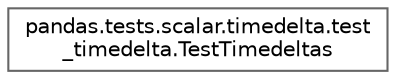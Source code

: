 digraph "Graphical Class Hierarchy"
{
 // LATEX_PDF_SIZE
  bgcolor="transparent";
  edge [fontname=Helvetica,fontsize=10,labelfontname=Helvetica,labelfontsize=10];
  node [fontname=Helvetica,fontsize=10,shape=box,height=0.2,width=0.4];
  rankdir="LR";
  Node0 [id="Node000000",label="pandas.tests.scalar.timedelta.test\l_timedelta.TestTimedeltas",height=0.2,width=0.4,color="grey40", fillcolor="white", style="filled",URL="$d9/dd1/classpandas_1_1tests_1_1scalar_1_1timedelta_1_1test__timedelta_1_1TestTimedeltas.html",tooltip=" "];
}
